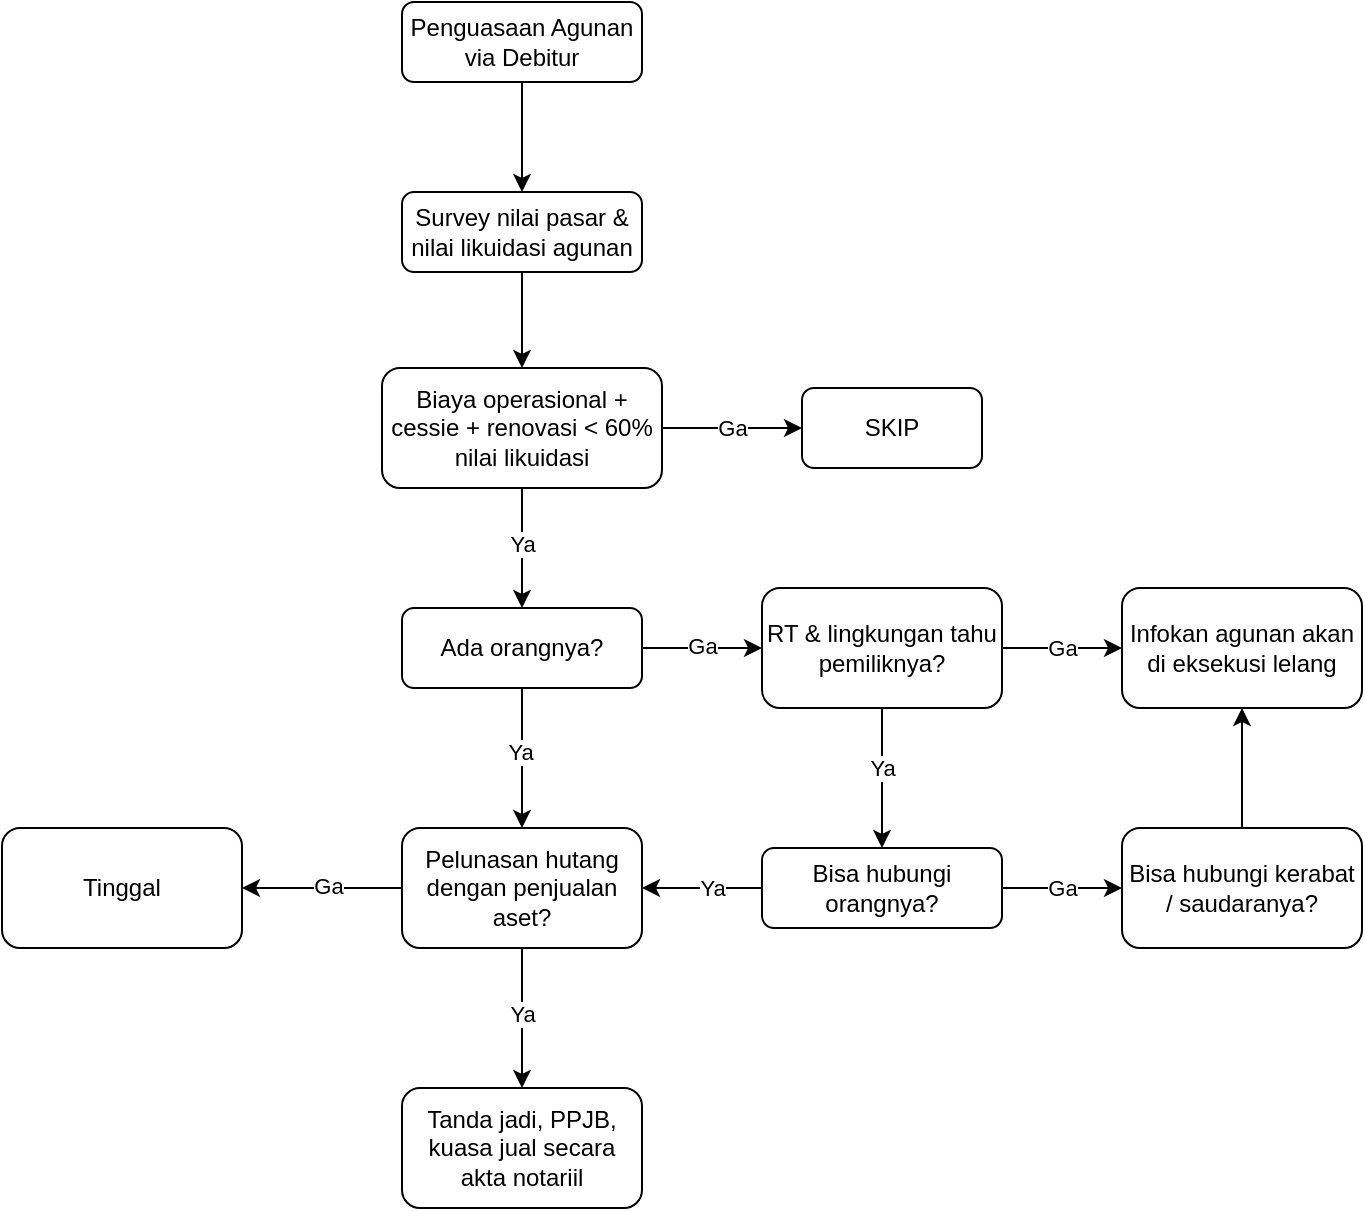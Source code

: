 <mxfile version="24.3.1" type="github">
  <diagram id="C5RBs43oDa-KdzZeNtuy" name="Page-1">
    <mxGraphModel dx="1604" dy="1694" grid="1" gridSize="10" guides="1" tooltips="1" connect="1" arrows="1" fold="1" page="1" pageScale="1" pageWidth="827" pageHeight="1169" math="0" shadow="0">
      <root>
        <mxCell id="WIyWlLk6GJQsqaUBKTNV-0" />
        <mxCell id="WIyWlLk6GJQsqaUBKTNV-1" parent="WIyWlLk6GJQsqaUBKTNV-0" />
        <mxCell id="9M6LGz3G0PGnaKzFCnUj-31" value="" style="edgeStyle=orthogonalEdgeStyle;rounded=0;orthogonalLoop=1;jettySize=auto;html=1;" edge="1" parent="WIyWlLk6GJQsqaUBKTNV-1" source="WIyWlLk6GJQsqaUBKTNV-3" target="9M6LGz3G0PGnaKzFCnUj-23">
          <mxGeometry relative="1" as="geometry" />
        </mxCell>
        <mxCell id="9M6LGz3G0PGnaKzFCnUj-47" value="Ya" style="edgeLabel;html=1;align=center;verticalAlign=middle;resizable=0;points=[];" vertex="1" connectable="0" parent="9M6LGz3G0PGnaKzFCnUj-31">
          <mxGeometry x="0.029" relative="1" as="geometry">
            <mxPoint y="-3" as="offset" />
          </mxGeometry>
        </mxCell>
        <mxCell id="9M6LGz3G0PGnaKzFCnUj-49" value="" style="edgeStyle=orthogonalEdgeStyle;rounded=0;orthogonalLoop=1;jettySize=auto;html=1;" edge="1" parent="WIyWlLk6GJQsqaUBKTNV-1" source="WIyWlLk6GJQsqaUBKTNV-3" target="9M6LGz3G0PGnaKzFCnUj-48">
          <mxGeometry relative="1" as="geometry" />
        </mxCell>
        <mxCell id="9M6LGz3G0PGnaKzFCnUj-50" value="Ga" style="edgeLabel;html=1;align=center;verticalAlign=middle;resizable=0;points=[];" vertex="1" connectable="0" parent="9M6LGz3G0PGnaKzFCnUj-49">
          <mxGeometry x="-0.175" relative="1" as="geometry">
            <mxPoint x="6" as="offset" />
          </mxGeometry>
        </mxCell>
        <mxCell id="WIyWlLk6GJQsqaUBKTNV-3" value="Biaya operasional + cessie + renovasi &amp;lt; 60% nilai likuidasi" style="rounded=1;whiteSpace=wrap;html=1;fontSize=12;glass=0;strokeWidth=1;shadow=0;" parent="WIyWlLk6GJQsqaUBKTNV-1" vertex="1">
          <mxGeometry x="150" y="70" width="140" height="60" as="geometry" />
        </mxCell>
        <mxCell id="9M6LGz3G0PGnaKzFCnUj-0" value="" style="edgeStyle=orthogonalEdgeStyle;rounded=0;orthogonalLoop=1;jettySize=auto;html=1;" edge="1" parent="WIyWlLk6GJQsqaUBKTNV-1" source="WIyWlLk6GJQsqaUBKTNV-7" target="WIyWlLk6GJQsqaUBKTNV-12">
          <mxGeometry relative="1" as="geometry" />
        </mxCell>
        <mxCell id="9M6LGz3G0PGnaKzFCnUj-4" value="Ya" style="edgeLabel;html=1;align=center;verticalAlign=middle;resizable=0;points=[];" vertex="1" connectable="0" parent="9M6LGz3G0PGnaKzFCnUj-0">
          <mxGeometry x="-0.143" relative="1" as="geometry">
            <mxPoint as="offset" />
          </mxGeometry>
        </mxCell>
        <mxCell id="9M6LGz3G0PGnaKzFCnUj-2" value="Ga" style="edgeStyle=orthogonalEdgeStyle;rounded=0;orthogonalLoop=1;jettySize=auto;html=1;" edge="1" parent="WIyWlLk6GJQsqaUBKTNV-1" source="WIyWlLk6GJQsqaUBKTNV-7" target="9M6LGz3G0PGnaKzFCnUj-1">
          <mxGeometry relative="1" as="geometry" />
        </mxCell>
        <mxCell id="WIyWlLk6GJQsqaUBKTNV-7" value="RT &amp;amp; lingkungan tahu pemiliknya?" style="rounded=1;whiteSpace=wrap;html=1;fontSize=12;glass=0;strokeWidth=1;shadow=0;" parent="WIyWlLk6GJQsqaUBKTNV-1" vertex="1">
          <mxGeometry x="340" y="180" width="120" height="60" as="geometry" />
        </mxCell>
        <mxCell id="9M6LGz3G0PGnaKzFCnUj-6" value="" style="edgeStyle=orthogonalEdgeStyle;rounded=0;orthogonalLoop=1;jettySize=auto;html=1;" edge="1" parent="WIyWlLk6GJQsqaUBKTNV-1" source="WIyWlLk6GJQsqaUBKTNV-12" target="9M6LGz3G0PGnaKzFCnUj-5">
          <mxGeometry relative="1" as="geometry" />
        </mxCell>
        <mxCell id="9M6LGz3G0PGnaKzFCnUj-8" value="Ga" style="edgeLabel;html=1;align=center;verticalAlign=middle;resizable=0;points=[];" vertex="1" connectable="0" parent="9M6LGz3G0PGnaKzFCnUj-6">
          <mxGeometry relative="1" as="geometry">
            <mxPoint as="offset" />
          </mxGeometry>
        </mxCell>
        <mxCell id="9M6LGz3G0PGnaKzFCnUj-27" value="" style="edgeStyle=orthogonalEdgeStyle;rounded=0;orthogonalLoop=1;jettySize=auto;html=1;" edge="1" parent="WIyWlLk6GJQsqaUBKTNV-1" source="WIyWlLk6GJQsqaUBKTNV-12" target="9M6LGz3G0PGnaKzFCnUj-21">
          <mxGeometry relative="1" as="geometry" />
        </mxCell>
        <mxCell id="9M6LGz3G0PGnaKzFCnUj-28" value="Ya" style="edgeLabel;html=1;align=center;verticalAlign=middle;resizable=0;points=[];" vertex="1" connectable="0" parent="9M6LGz3G0PGnaKzFCnUj-27">
          <mxGeometry x="-0.25" y="1" relative="1" as="geometry">
            <mxPoint x="-3" y="-1" as="offset" />
          </mxGeometry>
        </mxCell>
        <mxCell id="WIyWlLk6GJQsqaUBKTNV-12" value="Bisa hubungi orangnya?" style="rounded=1;whiteSpace=wrap;html=1;fontSize=12;glass=0;strokeWidth=1;shadow=0;" parent="WIyWlLk6GJQsqaUBKTNV-1" vertex="1">
          <mxGeometry x="340" y="310" width="120" height="40" as="geometry" />
        </mxCell>
        <mxCell id="9M6LGz3G0PGnaKzFCnUj-1" value="Infokan agunan akan di eksekusi lelang" style="rounded=1;whiteSpace=wrap;html=1;glass=0;strokeWidth=1;shadow=0;" vertex="1" parent="WIyWlLk6GJQsqaUBKTNV-1">
          <mxGeometry x="520" y="180" width="120" height="60" as="geometry" />
        </mxCell>
        <mxCell id="9M6LGz3G0PGnaKzFCnUj-52" value="" style="edgeStyle=orthogonalEdgeStyle;rounded=0;orthogonalLoop=1;jettySize=auto;html=1;" edge="1" parent="WIyWlLk6GJQsqaUBKTNV-1" source="9M6LGz3G0PGnaKzFCnUj-5" target="9M6LGz3G0PGnaKzFCnUj-1">
          <mxGeometry relative="1" as="geometry" />
        </mxCell>
        <mxCell id="9M6LGz3G0PGnaKzFCnUj-5" value="Bisa hubungi kerabat / saudaranya?" style="rounded=1;whiteSpace=wrap;html=1;glass=0;strokeWidth=1;shadow=0;" vertex="1" parent="WIyWlLk6GJQsqaUBKTNV-1">
          <mxGeometry x="520" y="300" width="120" height="60" as="geometry" />
        </mxCell>
        <mxCell id="9M6LGz3G0PGnaKzFCnUj-33" value="" style="edgeStyle=orthogonalEdgeStyle;rounded=0;orthogonalLoop=1;jettySize=auto;html=1;entryX=0.5;entryY=0;entryDx=0;entryDy=0;" edge="1" parent="WIyWlLk6GJQsqaUBKTNV-1" source="9M6LGz3G0PGnaKzFCnUj-21" target="9M6LGz3G0PGnaKzFCnUj-38">
          <mxGeometry relative="1" as="geometry">
            <mxPoint x="220" y="419" as="targetPoint" />
          </mxGeometry>
        </mxCell>
        <mxCell id="9M6LGz3G0PGnaKzFCnUj-34" value="Ya" style="edgeLabel;html=1;align=center;verticalAlign=middle;resizable=0;points=[];" vertex="1" connectable="0" parent="9M6LGz3G0PGnaKzFCnUj-33">
          <mxGeometry x="-0.075" relative="1" as="geometry">
            <mxPoint as="offset" />
          </mxGeometry>
        </mxCell>
        <mxCell id="9M6LGz3G0PGnaKzFCnUj-36" value="" style="edgeStyle=orthogonalEdgeStyle;rounded=0;orthogonalLoop=1;jettySize=auto;html=1;" edge="1" parent="WIyWlLk6GJQsqaUBKTNV-1" source="9M6LGz3G0PGnaKzFCnUj-21" target="9M6LGz3G0PGnaKzFCnUj-35">
          <mxGeometry relative="1" as="geometry" />
        </mxCell>
        <mxCell id="9M6LGz3G0PGnaKzFCnUj-37" value="Ga" style="edgeLabel;html=1;align=center;verticalAlign=middle;resizable=0;points=[];" vertex="1" connectable="0" parent="9M6LGz3G0PGnaKzFCnUj-36">
          <mxGeometry x="-0.075" y="-1" relative="1" as="geometry">
            <mxPoint as="offset" />
          </mxGeometry>
        </mxCell>
        <mxCell id="9M6LGz3G0PGnaKzFCnUj-21" value="Pelunasan hutang dengan penjualan aset?" style="whiteSpace=wrap;html=1;rounded=1;glass=0;strokeWidth=1;shadow=0;" vertex="1" parent="WIyWlLk6GJQsqaUBKTNV-1">
          <mxGeometry x="160" y="300" width="120" height="60" as="geometry" />
        </mxCell>
        <mxCell id="9M6LGz3G0PGnaKzFCnUj-25" value="" style="edgeStyle=orthogonalEdgeStyle;rounded=0;orthogonalLoop=1;jettySize=auto;html=1;" edge="1" parent="WIyWlLk6GJQsqaUBKTNV-1" source="9M6LGz3G0PGnaKzFCnUj-23" target="9M6LGz3G0PGnaKzFCnUj-21">
          <mxGeometry relative="1" as="geometry" />
        </mxCell>
        <mxCell id="9M6LGz3G0PGnaKzFCnUj-26" value="Ya" style="edgeLabel;html=1;align=center;verticalAlign=middle;resizable=0;points=[];" vertex="1" connectable="0" parent="9M6LGz3G0PGnaKzFCnUj-25">
          <mxGeometry x="-0.086" y="-1" relative="1" as="geometry">
            <mxPoint as="offset" />
          </mxGeometry>
        </mxCell>
        <mxCell id="9M6LGz3G0PGnaKzFCnUj-29" value="" style="edgeStyle=orthogonalEdgeStyle;rounded=0;orthogonalLoop=1;jettySize=auto;html=1;" edge="1" parent="WIyWlLk6GJQsqaUBKTNV-1" source="9M6LGz3G0PGnaKzFCnUj-23" target="WIyWlLk6GJQsqaUBKTNV-7">
          <mxGeometry relative="1" as="geometry" />
        </mxCell>
        <mxCell id="9M6LGz3G0PGnaKzFCnUj-30" value="Ga" style="edgeLabel;html=1;align=center;verticalAlign=middle;resizable=0;points=[];" vertex="1" connectable="0" parent="9M6LGz3G0PGnaKzFCnUj-29">
          <mxGeometry y="1" relative="1" as="geometry">
            <mxPoint as="offset" />
          </mxGeometry>
        </mxCell>
        <mxCell id="9M6LGz3G0PGnaKzFCnUj-23" value="Ada orangnya?" style="whiteSpace=wrap;html=1;rounded=1;glass=0;strokeWidth=1;shadow=0;" vertex="1" parent="WIyWlLk6GJQsqaUBKTNV-1">
          <mxGeometry x="160" y="190" width="120" height="40" as="geometry" />
        </mxCell>
        <mxCell id="9M6LGz3G0PGnaKzFCnUj-35" value="Tinggal" style="whiteSpace=wrap;html=1;rounded=1;glass=0;strokeWidth=1;shadow=0;" vertex="1" parent="WIyWlLk6GJQsqaUBKTNV-1">
          <mxGeometry x="-40" y="300" width="120" height="60" as="geometry" />
        </mxCell>
        <mxCell id="9M6LGz3G0PGnaKzFCnUj-38" value="Tanda jadi, PPJB, kuasa jual secara akta notariil" style="whiteSpace=wrap;html=1;rounded=1;glass=0;strokeWidth=1;shadow=0;" vertex="1" parent="WIyWlLk6GJQsqaUBKTNV-1">
          <mxGeometry x="160" y="430" width="120" height="60" as="geometry" />
        </mxCell>
        <mxCell id="9M6LGz3G0PGnaKzFCnUj-46" value="" style="edgeStyle=orthogonalEdgeStyle;rounded=0;orthogonalLoop=1;jettySize=auto;html=1;" edge="1" parent="WIyWlLk6GJQsqaUBKTNV-1" source="9M6LGz3G0PGnaKzFCnUj-41" target="WIyWlLk6GJQsqaUBKTNV-3">
          <mxGeometry relative="1" as="geometry" />
        </mxCell>
        <mxCell id="9M6LGz3G0PGnaKzFCnUj-41" value="Survey nilai pasar &amp;amp; nilai likuidasi agunan" style="rounded=1;whiteSpace=wrap;html=1;fontSize=12;glass=0;strokeWidth=1;shadow=0;" vertex="1" parent="WIyWlLk6GJQsqaUBKTNV-1">
          <mxGeometry x="160" y="-18" width="120" height="40" as="geometry" />
        </mxCell>
        <mxCell id="9M6LGz3G0PGnaKzFCnUj-45" value="" style="edgeStyle=orthogonalEdgeStyle;rounded=0;orthogonalLoop=1;jettySize=auto;html=1;" edge="1" parent="WIyWlLk6GJQsqaUBKTNV-1" source="9M6LGz3G0PGnaKzFCnUj-43" target="9M6LGz3G0PGnaKzFCnUj-41">
          <mxGeometry relative="1" as="geometry" />
        </mxCell>
        <mxCell id="9M6LGz3G0PGnaKzFCnUj-43" value="Penguasaan Agunan via Debitur" style="rounded=1;whiteSpace=wrap;html=1;fontSize=12;glass=0;strokeWidth=1;shadow=0;" vertex="1" parent="WIyWlLk6GJQsqaUBKTNV-1">
          <mxGeometry x="160" y="-113" width="120" height="40" as="geometry" />
        </mxCell>
        <mxCell id="9M6LGz3G0PGnaKzFCnUj-48" value="SKIP" style="whiteSpace=wrap;html=1;rounded=1;glass=0;strokeWidth=1;shadow=0;" vertex="1" parent="WIyWlLk6GJQsqaUBKTNV-1">
          <mxGeometry x="360" y="80" width="90" height="40" as="geometry" />
        </mxCell>
        <mxCell id="9M6LGz3G0PGnaKzFCnUj-51" style="edgeStyle=orthogonalEdgeStyle;rounded=0;orthogonalLoop=1;jettySize=auto;html=1;exitX=0.5;exitY=1;exitDx=0;exitDy=0;" edge="1" parent="WIyWlLk6GJQsqaUBKTNV-1" source="9M6LGz3G0PGnaKzFCnUj-48" target="9M6LGz3G0PGnaKzFCnUj-48">
          <mxGeometry relative="1" as="geometry" />
        </mxCell>
      </root>
    </mxGraphModel>
  </diagram>
</mxfile>
